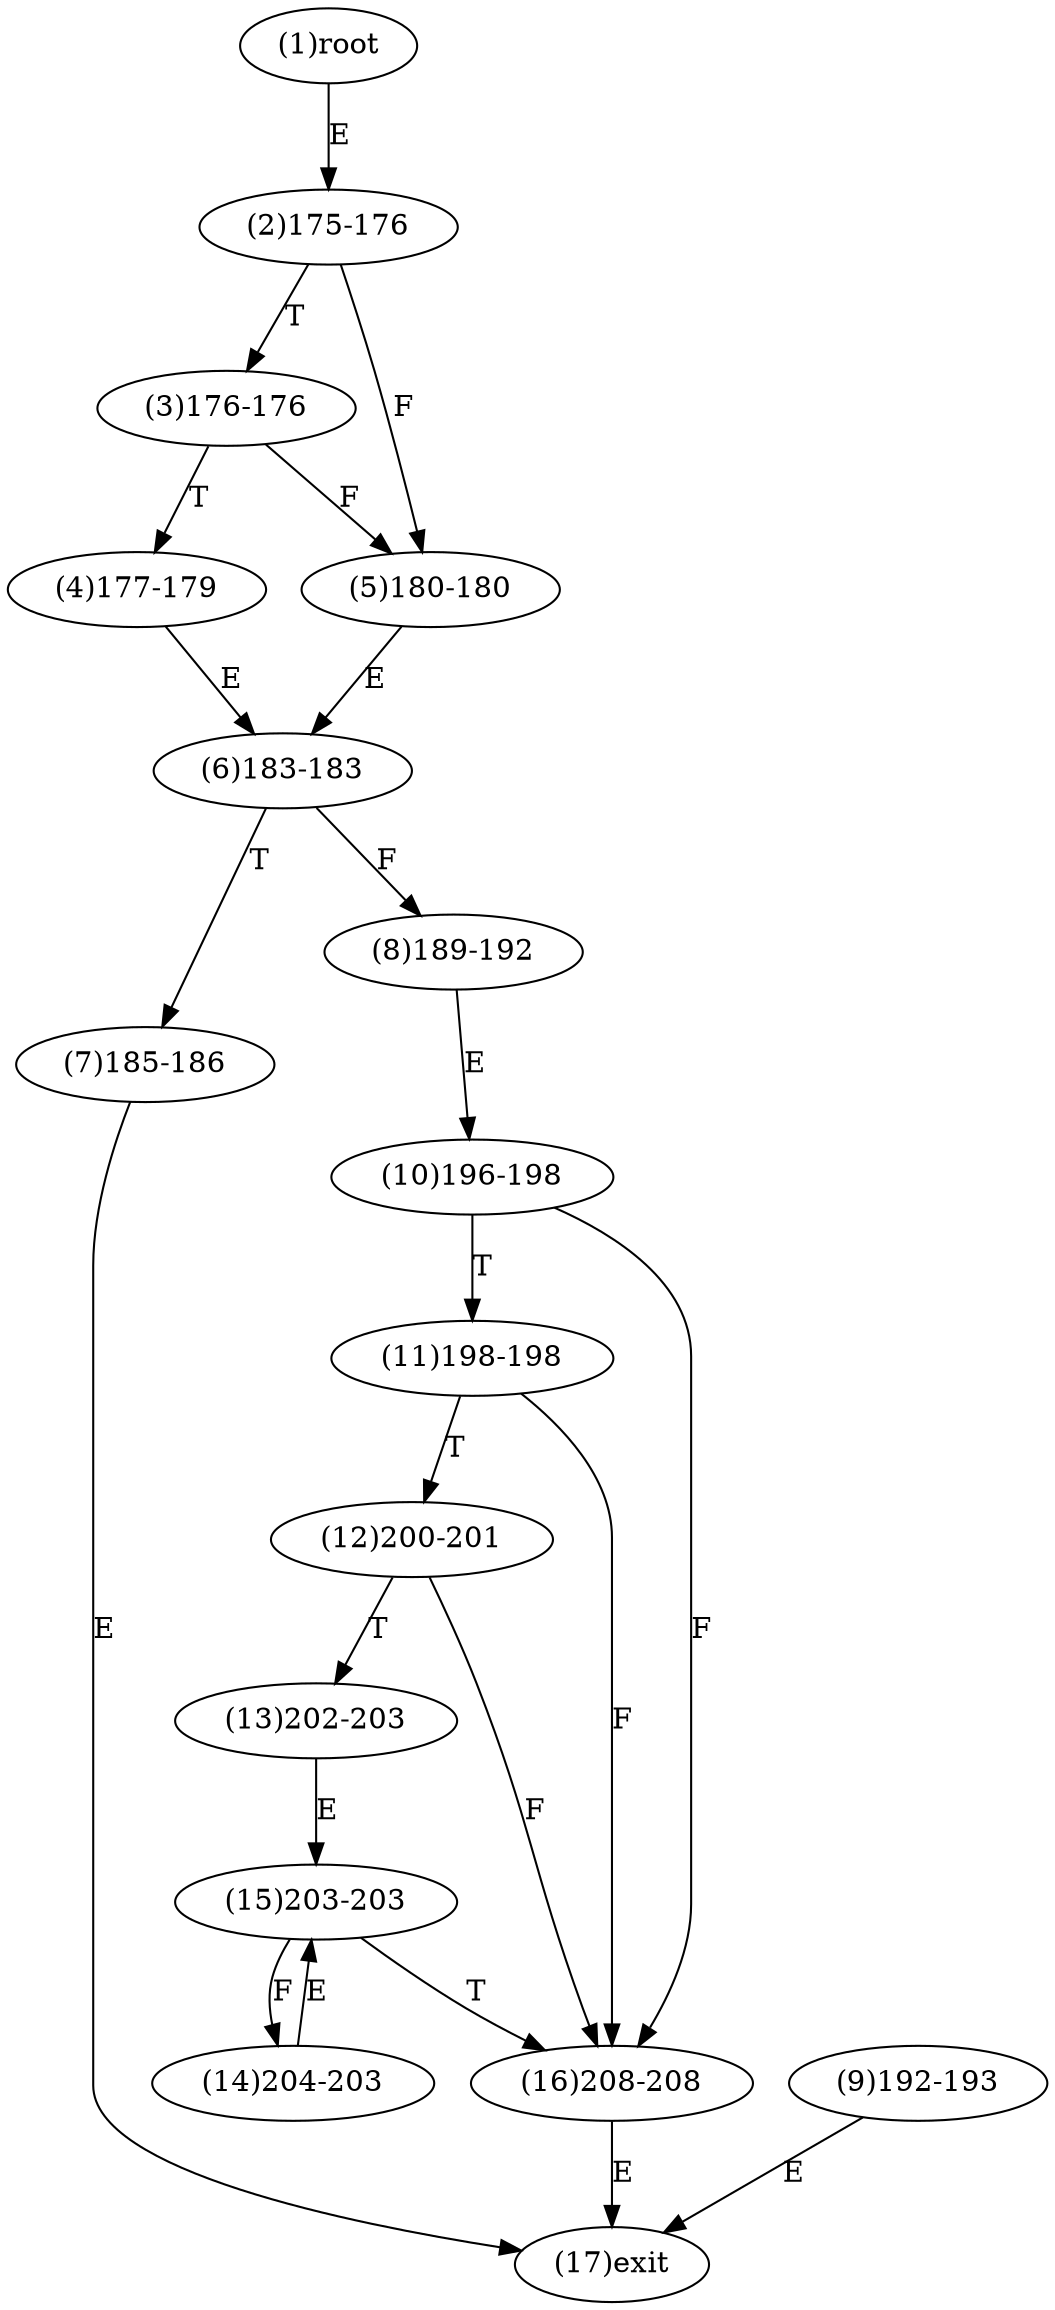 digraph "" { 
1[ label="(1)root"];
2[ label="(2)175-176"];
3[ label="(3)176-176"];
4[ label="(4)177-179"];
5[ label="(5)180-180"];
6[ label="(6)183-183"];
7[ label="(7)185-186"];
8[ label="(8)189-192"];
9[ label="(9)192-193"];
10[ label="(10)196-198"];
11[ label="(11)198-198"];
12[ label="(12)200-201"];
13[ label="(13)202-203"];
14[ label="(14)204-203"];
15[ label="(15)203-203"];
17[ label="(17)exit"];
16[ label="(16)208-208"];
1->2[ label="E"];
2->5[ label="F"];
2->3[ label="T"];
3->5[ label="F"];
3->4[ label="T"];
4->6[ label="E"];
5->6[ label="E"];
6->8[ label="F"];
6->7[ label="T"];
7->17[ label="E"];
8->10[ label="E"];
9->17[ label="E"];
10->16[ label="F"];
10->11[ label="T"];
11->16[ label="F"];
11->12[ label="T"];
12->16[ label="F"];
12->13[ label="T"];
13->15[ label="E"];
14->15[ label="E"];
15->14[ label="F"];
15->16[ label="T"];
16->17[ label="E"];
}